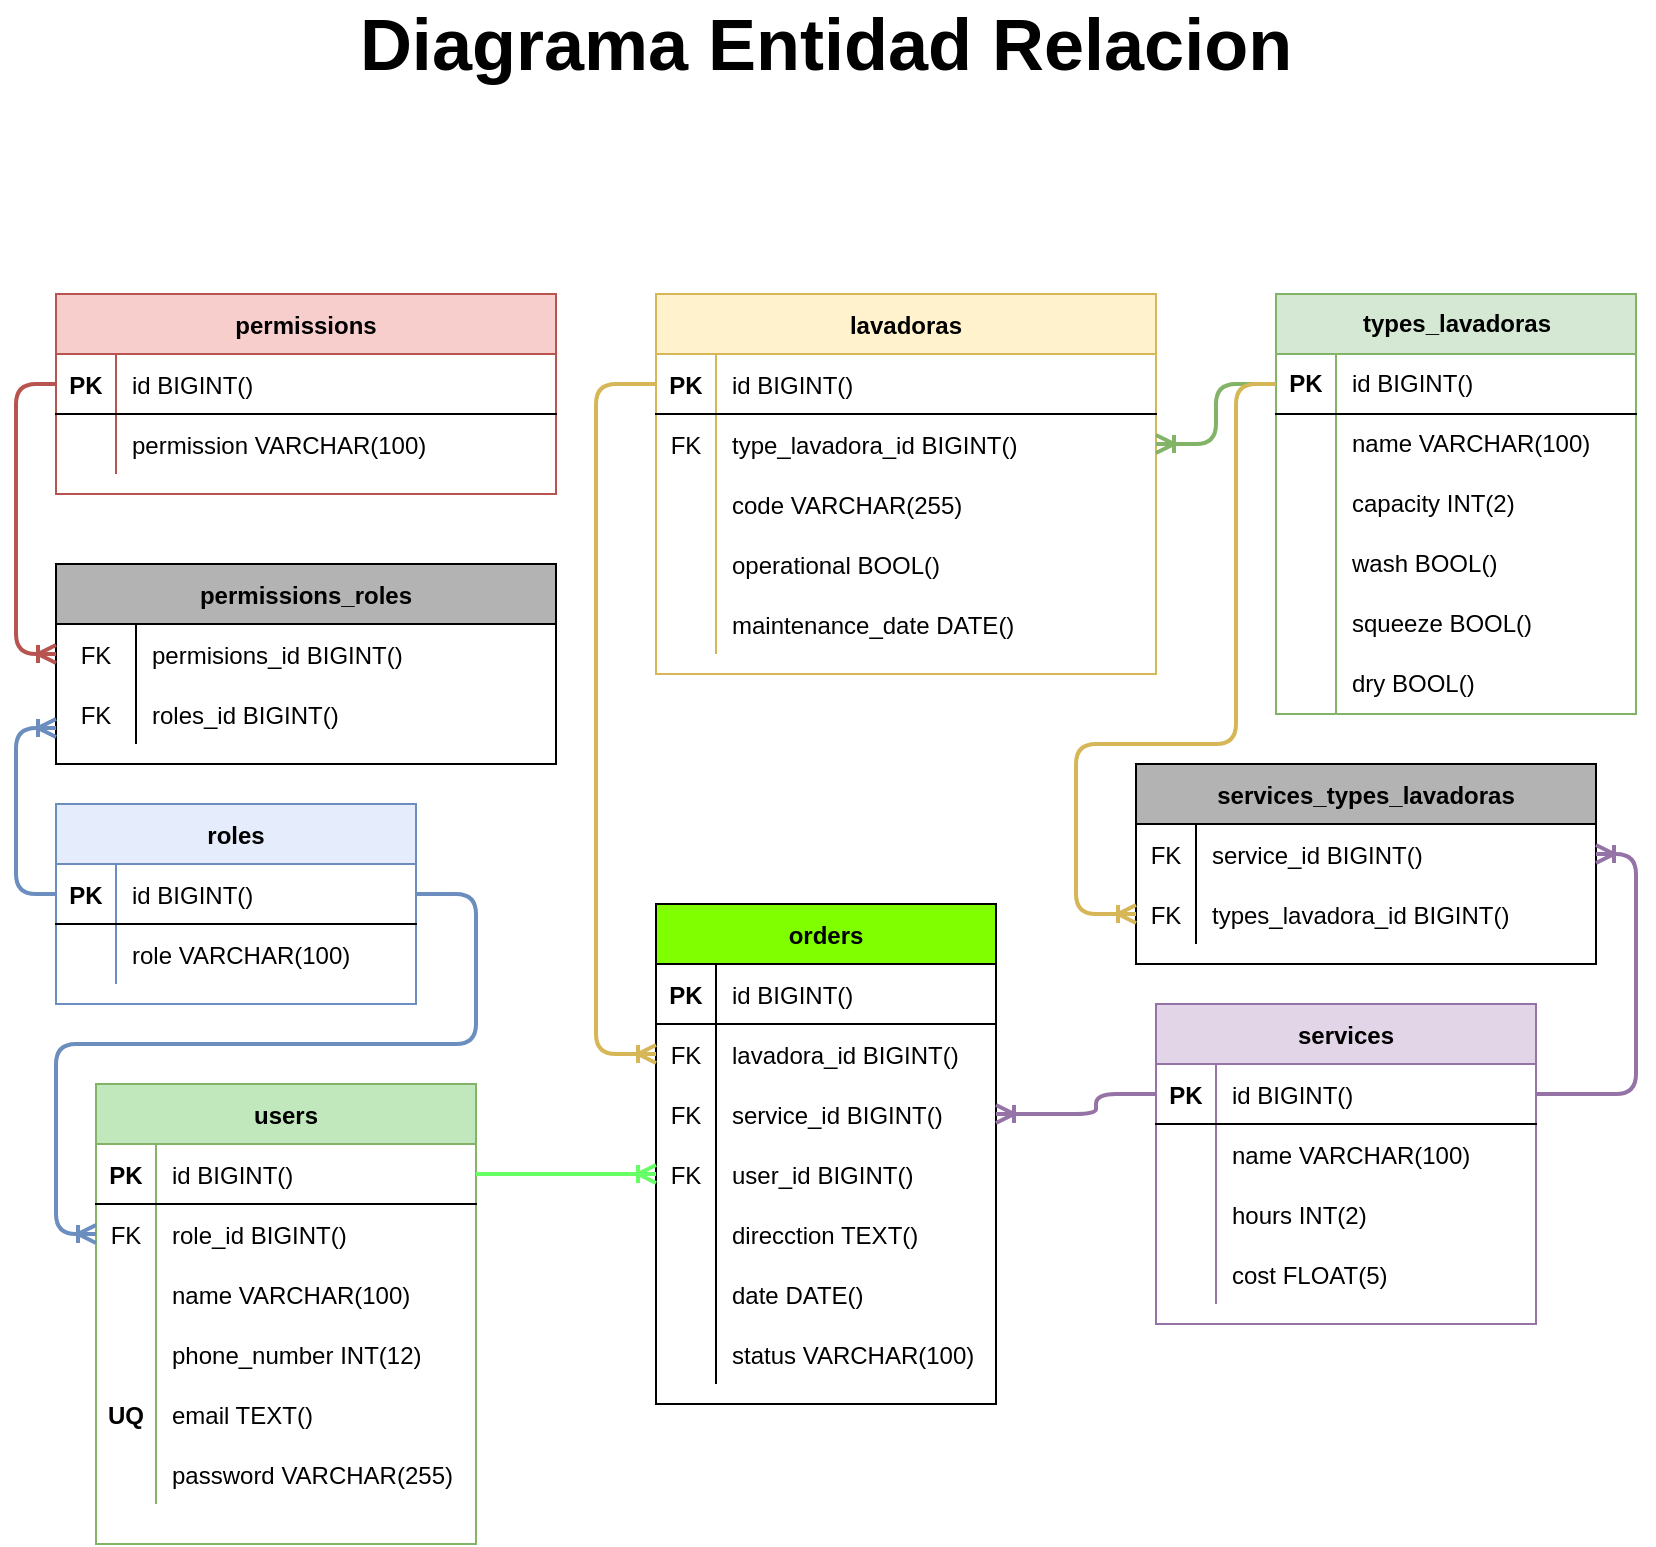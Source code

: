 <mxfile version="24.7.5">
  <diagram id="R2lEEEUBdFMjLlhIrx00" name="Page-1">
    <mxGraphModel dx="880" dy="532" grid="1" gridSize="10" guides="1" tooltips="1" connect="1" arrows="1" fold="1" page="1" pageScale="1" pageWidth="850" pageHeight="1100" background="#ffffff" math="0" shadow="0" extFonts="Permanent Marker^https://fonts.googleapis.com/css?family=Permanent+Marker">
      <root>
        <mxCell id="0" />
        <mxCell id="1" parent="0" />
        <mxCell id="C-vyLk0tnHw3VtMMgP7b-2" value="lavadoras" style="shape=table;startSize=30;container=1;collapsible=1;childLayout=tableLayout;fixedRows=1;rowLines=0;fontStyle=1;align=center;resizeLast=1;fillColor=#fff2cc;strokeColor=#d6b656;" parent="1" vertex="1">
          <mxGeometry x="340" y="190" width="250" height="190" as="geometry" />
        </mxCell>
        <mxCell id="C-vyLk0tnHw3VtMMgP7b-3" value="" style="shape=partialRectangle;collapsible=0;dropTarget=0;pointerEvents=0;fillColor=none;points=[[0,0.5],[1,0.5]];portConstraint=eastwest;top=0;left=0;right=0;bottom=1;" parent="C-vyLk0tnHw3VtMMgP7b-2" vertex="1">
          <mxGeometry y="30" width="250" height="30" as="geometry" />
        </mxCell>
        <mxCell id="C-vyLk0tnHw3VtMMgP7b-4" value="PK" style="shape=partialRectangle;overflow=hidden;connectable=0;fillColor=none;top=0;left=0;bottom=0;right=0;fontStyle=1;" parent="C-vyLk0tnHw3VtMMgP7b-3" vertex="1">
          <mxGeometry width="30" height="30" as="geometry">
            <mxRectangle width="30" height="30" as="alternateBounds" />
          </mxGeometry>
        </mxCell>
        <mxCell id="C-vyLk0tnHw3VtMMgP7b-5" value="id BIGINT()" style="shape=partialRectangle;overflow=hidden;connectable=0;fillColor=none;top=0;left=0;bottom=0;right=0;align=left;spacingLeft=6;fontStyle=0;" parent="C-vyLk0tnHw3VtMMgP7b-3" vertex="1">
          <mxGeometry x="30" width="220" height="30" as="geometry">
            <mxRectangle width="220" height="30" as="alternateBounds" />
          </mxGeometry>
        </mxCell>
        <mxCell id="C-vyLk0tnHw3VtMMgP7b-6" value="" style="shape=partialRectangle;collapsible=0;dropTarget=0;pointerEvents=0;fillColor=none;points=[[0,0.5],[1,0.5]];portConstraint=eastwest;top=0;left=0;right=0;bottom=0;" parent="C-vyLk0tnHw3VtMMgP7b-2" vertex="1">
          <mxGeometry y="60" width="250" height="30" as="geometry" />
        </mxCell>
        <mxCell id="C-vyLk0tnHw3VtMMgP7b-7" value="FK" style="shape=partialRectangle;overflow=hidden;connectable=0;fillColor=none;top=0;left=0;bottom=0;right=0;" parent="C-vyLk0tnHw3VtMMgP7b-6" vertex="1">
          <mxGeometry width="30" height="30" as="geometry">
            <mxRectangle width="30" height="30" as="alternateBounds" />
          </mxGeometry>
        </mxCell>
        <mxCell id="C-vyLk0tnHw3VtMMgP7b-8" value="type_lavadora_id BIGINT()" style="shape=partialRectangle;overflow=hidden;connectable=0;fillColor=none;top=0;left=0;bottom=0;right=0;align=left;spacingLeft=6;" parent="C-vyLk0tnHw3VtMMgP7b-6" vertex="1">
          <mxGeometry x="30" width="220" height="30" as="geometry">
            <mxRectangle width="220" height="30" as="alternateBounds" />
          </mxGeometry>
        </mxCell>
        <mxCell id="C-vyLk0tnHw3VtMMgP7b-9" value="" style="shape=partialRectangle;collapsible=0;dropTarget=0;pointerEvents=0;fillColor=none;points=[[0,0.5],[1,0.5]];portConstraint=eastwest;top=0;left=0;right=0;bottom=0;" parent="C-vyLk0tnHw3VtMMgP7b-2" vertex="1">
          <mxGeometry y="90" width="250" height="30" as="geometry" />
        </mxCell>
        <mxCell id="C-vyLk0tnHw3VtMMgP7b-10" value="" style="shape=partialRectangle;overflow=hidden;connectable=0;fillColor=none;top=0;left=0;bottom=0;right=0;" parent="C-vyLk0tnHw3VtMMgP7b-9" vertex="1">
          <mxGeometry width="30" height="30" as="geometry">
            <mxRectangle width="30" height="30" as="alternateBounds" />
          </mxGeometry>
        </mxCell>
        <mxCell id="C-vyLk0tnHw3VtMMgP7b-11" value="code VARCHAR(255)" style="shape=partialRectangle;overflow=hidden;connectable=0;fillColor=none;top=0;left=0;bottom=0;right=0;align=left;spacingLeft=6;" parent="C-vyLk0tnHw3VtMMgP7b-9" vertex="1">
          <mxGeometry x="30" width="220" height="30" as="geometry">
            <mxRectangle width="220" height="30" as="alternateBounds" />
          </mxGeometry>
        </mxCell>
        <mxCell id="BAbQMiPBDkObbLh5chu4-70" value="" style="shape=partialRectangle;collapsible=0;dropTarget=0;pointerEvents=0;fillColor=none;points=[[0,0.5],[1,0.5]];portConstraint=eastwest;top=0;left=0;right=0;bottom=0;" parent="C-vyLk0tnHw3VtMMgP7b-2" vertex="1">
          <mxGeometry y="120" width="250" height="30" as="geometry" />
        </mxCell>
        <mxCell id="BAbQMiPBDkObbLh5chu4-71" value="" style="shape=partialRectangle;overflow=hidden;connectable=0;fillColor=none;top=0;left=0;bottom=0;right=0;" parent="BAbQMiPBDkObbLh5chu4-70" vertex="1">
          <mxGeometry width="30" height="30" as="geometry">
            <mxRectangle width="30" height="30" as="alternateBounds" />
          </mxGeometry>
        </mxCell>
        <mxCell id="BAbQMiPBDkObbLh5chu4-72" value="operational BOOL()" style="shape=partialRectangle;overflow=hidden;connectable=0;fillColor=none;top=0;left=0;bottom=0;right=0;align=left;spacingLeft=6;" parent="BAbQMiPBDkObbLh5chu4-70" vertex="1">
          <mxGeometry x="30" width="220" height="30" as="geometry">
            <mxRectangle width="220" height="30" as="alternateBounds" />
          </mxGeometry>
        </mxCell>
        <mxCell id="BAbQMiPBDkObbLh5chu4-76" value="" style="shape=partialRectangle;collapsible=0;dropTarget=0;pointerEvents=0;fillColor=none;points=[[0,0.5],[1,0.5]];portConstraint=eastwest;top=0;left=0;right=0;bottom=0;" parent="C-vyLk0tnHw3VtMMgP7b-2" vertex="1">
          <mxGeometry y="150" width="250" height="30" as="geometry" />
        </mxCell>
        <mxCell id="BAbQMiPBDkObbLh5chu4-77" value="" style="shape=partialRectangle;overflow=hidden;connectable=0;fillColor=none;top=0;left=0;bottom=0;right=0;" parent="BAbQMiPBDkObbLh5chu4-76" vertex="1">
          <mxGeometry width="30" height="30" as="geometry">
            <mxRectangle width="30" height="30" as="alternateBounds" />
          </mxGeometry>
        </mxCell>
        <mxCell id="BAbQMiPBDkObbLh5chu4-78" value="maintenance_date DATE()" style="shape=partialRectangle;overflow=hidden;connectable=0;fillColor=none;top=0;left=0;bottom=0;right=0;align=left;spacingLeft=6;" parent="BAbQMiPBDkObbLh5chu4-76" vertex="1">
          <mxGeometry x="30" width="220" height="30" as="geometry">
            <mxRectangle width="220" height="30" as="alternateBounds" />
          </mxGeometry>
        </mxCell>
        <mxCell id="C-vyLk0tnHw3VtMMgP7b-13" value="permissions_roles" style="shape=table;startSize=30;container=1;collapsible=1;childLayout=tableLayout;fixedRows=1;rowLines=0;fontStyle=1;align=center;resizeLast=1;fillColor=#B3B3B3;" parent="1" vertex="1">
          <mxGeometry x="40" y="325" width="250" height="100" as="geometry" />
        </mxCell>
        <mxCell id="C-vyLk0tnHw3VtMMgP7b-17" value="" style="shape=partialRectangle;collapsible=0;dropTarget=0;pointerEvents=0;fillColor=none;points=[[0,0.5],[1,0.5]];portConstraint=eastwest;top=0;left=0;right=0;bottom=0;" parent="C-vyLk0tnHw3VtMMgP7b-13" vertex="1">
          <mxGeometry y="30" width="250" height="30" as="geometry" />
        </mxCell>
        <mxCell id="C-vyLk0tnHw3VtMMgP7b-18" value="FK" style="shape=partialRectangle;overflow=hidden;connectable=0;fillColor=none;top=0;left=0;bottom=0;right=0;" parent="C-vyLk0tnHw3VtMMgP7b-17" vertex="1">
          <mxGeometry width="40" height="30" as="geometry">
            <mxRectangle width="40" height="30" as="alternateBounds" />
          </mxGeometry>
        </mxCell>
        <mxCell id="C-vyLk0tnHw3VtMMgP7b-19" value="permisions_id BIGINT()" style="shape=partialRectangle;overflow=hidden;connectable=0;fillColor=none;top=0;left=0;bottom=0;right=0;align=left;spacingLeft=6;" parent="C-vyLk0tnHw3VtMMgP7b-17" vertex="1">
          <mxGeometry x="40" width="210" height="30" as="geometry">
            <mxRectangle width="210" height="30" as="alternateBounds" />
          </mxGeometry>
        </mxCell>
        <mxCell id="C-vyLk0tnHw3VtMMgP7b-20" value="" style="shape=partialRectangle;collapsible=0;dropTarget=0;pointerEvents=0;fillColor=none;points=[[0,0.5],[1,0.5]];portConstraint=eastwest;top=0;left=0;right=0;bottom=0;" parent="C-vyLk0tnHw3VtMMgP7b-13" vertex="1">
          <mxGeometry y="60" width="250" height="30" as="geometry" />
        </mxCell>
        <mxCell id="C-vyLk0tnHw3VtMMgP7b-21" value="FK" style="shape=partialRectangle;overflow=hidden;connectable=0;fillColor=none;top=0;left=0;bottom=0;right=0;" parent="C-vyLk0tnHw3VtMMgP7b-20" vertex="1">
          <mxGeometry width="40" height="30" as="geometry">
            <mxRectangle width="40" height="30" as="alternateBounds" />
          </mxGeometry>
        </mxCell>
        <mxCell id="C-vyLk0tnHw3VtMMgP7b-22" value="roles_id BIGINT()" style="shape=partialRectangle;overflow=hidden;connectable=0;fillColor=none;top=0;left=0;bottom=0;right=0;align=left;spacingLeft=6;" parent="C-vyLk0tnHw3VtMMgP7b-20" vertex="1">
          <mxGeometry x="40" width="210" height="30" as="geometry">
            <mxRectangle width="210" height="30" as="alternateBounds" />
          </mxGeometry>
        </mxCell>
        <mxCell id="C-vyLk0tnHw3VtMMgP7b-23" value="roles" style="shape=table;startSize=30;container=1;collapsible=1;childLayout=tableLayout;fixedRows=1;rowLines=0;fontStyle=1;align=center;resizeLast=1;fillColor=#E5EDFC;strokeColor=#6c8ebf;" parent="1" vertex="1">
          <mxGeometry x="40" y="445" width="180" height="100" as="geometry" />
        </mxCell>
        <mxCell id="C-vyLk0tnHw3VtMMgP7b-24" value="" style="shape=partialRectangle;collapsible=0;dropTarget=0;pointerEvents=0;fillColor=none;points=[[0,0.5],[1,0.5]];portConstraint=eastwest;top=0;left=0;right=0;bottom=1;" parent="C-vyLk0tnHw3VtMMgP7b-23" vertex="1">
          <mxGeometry y="30" width="180" height="30" as="geometry" />
        </mxCell>
        <mxCell id="C-vyLk0tnHw3VtMMgP7b-25" value="PK" style="shape=partialRectangle;overflow=hidden;connectable=0;fillColor=none;top=0;left=0;bottom=0;right=0;fontStyle=1;" parent="C-vyLk0tnHw3VtMMgP7b-24" vertex="1">
          <mxGeometry width="30" height="30" as="geometry">
            <mxRectangle width="30" height="30" as="alternateBounds" />
          </mxGeometry>
        </mxCell>
        <mxCell id="C-vyLk0tnHw3VtMMgP7b-26" value="id BIGINT()" style="shape=partialRectangle;overflow=hidden;connectable=0;fillColor=none;top=0;left=0;bottom=0;right=0;align=left;spacingLeft=6;fontStyle=0;" parent="C-vyLk0tnHw3VtMMgP7b-24" vertex="1">
          <mxGeometry x="30" width="150" height="30" as="geometry">
            <mxRectangle width="150" height="30" as="alternateBounds" />
          </mxGeometry>
        </mxCell>
        <mxCell id="C-vyLk0tnHw3VtMMgP7b-27" value="" style="shape=partialRectangle;collapsible=0;dropTarget=0;pointerEvents=0;fillColor=none;points=[[0,0.5],[1,0.5]];portConstraint=eastwest;top=0;left=0;right=0;bottom=0;" parent="C-vyLk0tnHw3VtMMgP7b-23" vertex="1">
          <mxGeometry y="60" width="180" height="30" as="geometry" />
        </mxCell>
        <mxCell id="C-vyLk0tnHw3VtMMgP7b-28" value="" style="shape=partialRectangle;overflow=hidden;connectable=0;fillColor=none;top=0;left=0;bottom=0;right=0;" parent="C-vyLk0tnHw3VtMMgP7b-27" vertex="1">
          <mxGeometry width="30" height="30" as="geometry">
            <mxRectangle width="30" height="30" as="alternateBounds" />
          </mxGeometry>
        </mxCell>
        <mxCell id="C-vyLk0tnHw3VtMMgP7b-29" value="role VARCHAR(100)" style="shape=partialRectangle;overflow=hidden;connectable=0;fillColor=none;top=0;left=0;bottom=0;right=0;align=left;spacingLeft=6;" parent="C-vyLk0tnHw3VtMMgP7b-27" vertex="1">
          <mxGeometry x="30" width="150" height="30" as="geometry">
            <mxRectangle width="150" height="30" as="alternateBounds" />
          </mxGeometry>
        </mxCell>
        <mxCell id="BAbQMiPBDkObbLh5chu4-1" value="users" style="shape=table;startSize=30;container=1;collapsible=1;childLayout=tableLayout;fixedRows=1;rowLines=0;fontStyle=1;align=center;resizeLast=1;fillColor=#C0E8BC;strokeColor=#82b366;" parent="1" vertex="1">
          <mxGeometry x="60" y="585" width="190" height="230" as="geometry" />
        </mxCell>
        <mxCell id="BAbQMiPBDkObbLh5chu4-2" value="" style="shape=partialRectangle;collapsible=0;dropTarget=0;pointerEvents=0;fillColor=none;points=[[0,0.5],[1,0.5]];portConstraint=eastwest;top=0;left=0;right=0;bottom=1;" parent="BAbQMiPBDkObbLh5chu4-1" vertex="1">
          <mxGeometry y="30" width="190" height="30" as="geometry" />
        </mxCell>
        <mxCell id="BAbQMiPBDkObbLh5chu4-3" value="PK" style="shape=partialRectangle;overflow=hidden;connectable=0;fillColor=none;top=0;left=0;bottom=0;right=0;fontStyle=1;" parent="BAbQMiPBDkObbLh5chu4-2" vertex="1">
          <mxGeometry width="30" height="30" as="geometry">
            <mxRectangle width="30" height="30" as="alternateBounds" />
          </mxGeometry>
        </mxCell>
        <mxCell id="BAbQMiPBDkObbLh5chu4-4" value="id BIGINT()" style="shape=partialRectangle;overflow=hidden;connectable=0;fillColor=none;top=0;left=0;bottom=0;right=0;align=left;spacingLeft=6;fontStyle=0;" parent="BAbQMiPBDkObbLh5chu4-2" vertex="1">
          <mxGeometry x="30" width="160" height="30" as="geometry">
            <mxRectangle width="160" height="30" as="alternateBounds" />
          </mxGeometry>
        </mxCell>
        <mxCell id="BAbQMiPBDkObbLh5chu4-156" style="shape=partialRectangle;collapsible=0;dropTarget=0;pointerEvents=0;fillColor=none;points=[[0,0.5],[1,0.5]];portConstraint=eastwest;top=0;left=0;right=0;bottom=0;" parent="BAbQMiPBDkObbLh5chu4-1" vertex="1">
          <mxGeometry y="60" width="190" height="30" as="geometry" />
        </mxCell>
        <mxCell id="BAbQMiPBDkObbLh5chu4-157" value="FK" style="shape=partialRectangle;overflow=hidden;connectable=0;fillColor=none;top=0;left=0;bottom=0;right=0;" parent="BAbQMiPBDkObbLh5chu4-156" vertex="1">
          <mxGeometry width="30" height="30" as="geometry">
            <mxRectangle width="30" height="30" as="alternateBounds" />
          </mxGeometry>
        </mxCell>
        <mxCell id="BAbQMiPBDkObbLh5chu4-158" value="role_id BIGINT()" style="shape=partialRectangle;overflow=hidden;connectable=0;fillColor=none;top=0;left=0;bottom=0;right=0;align=left;spacingLeft=6;" parent="BAbQMiPBDkObbLh5chu4-156" vertex="1">
          <mxGeometry x="30" width="160" height="30" as="geometry">
            <mxRectangle width="160" height="30" as="alternateBounds" />
          </mxGeometry>
        </mxCell>
        <mxCell id="BAbQMiPBDkObbLh5chu4-5" value="" style="shape=partialRectangle;collapsible=0;dropTarget=0;pointerEvents=0;fillColor=none;points=[[0,0.5],[1,0.5]];portConstraint=eastwest;top=0;left=0;right=0;bottom=0;" parent="BAbQMiPBDkObbLh5chu4-1" vertex="1">
          <mxGeometry y="90" width="190" height="30" as="geometry" />
        </mxCell>
        <mxCell id="BAbQMiPBDkObbLh5chu4-6" value="" style="shape=partialRectangle;overflow=hidden;connectable=0;fillColor=none;top=0;left=0;bottom=0;right=0;" parent="BAbQMiPBDkObbLh5chu4-5" vertex="1">
          <mxGeometry width="30" height="30" as="geometry">
            <mxRectangle width="30" height="30" as="alternateBounds" />
          </mxGeometry>
        </mxCell>
        <mxCell id="BAbQMiPBDkObbLh5chu4-7" value="name VARCHAR(100)" style="shape=partialRectangle;overflow=hidden;connectable=0;fillColor=none;top=0;left=0;bottom=0;right=0;align=left;spacingLeft=6;" parent="BAbQMiPBDkObbLh5chu4-5" vertex="1">
          <mxGeometry x="30" width="160" height="30" as="geometry">
            <mxRectangle width="160" height="30" as="alternateBounds" />
          </mxGeometry>
        </mxCell>
        <mxCell id="BAbQMiPBDkObbLh5chu4-61" value="" style="shape=partialRectangle;collapsible=0;dropTarget=0;pointerEvents=0;fillColor=none;points=[[0,0.5],[1,0.5]];portConstraint=eastwest;top=0;left=0;right=0;bottom=0;" parent="BAbQMiPBDkObbLh5chu4-1" vertex="1">
          <mxGeometry y="120" width="190" height="30" as="geometry" />
        </mxCell>
        <mxCell id="BAbQMiPBDkObbLh5chu4-62" value="" style="shape=partialRectangle;overflow=hidden;connectable=0;fillColor=none;top=0;left=0;bottom=0;right=0;" parent="BAbQMiPBDkObbLh5chu4-61" vertex="1">
          <mxGeometry width="30" height="30" as="geometry">
            <mxRectangle width="30" height="30" as="alternateBounds" />
          </mxGeometry>
        </mxCell>
        <mxCell id="BAbQMiPBDkObbLh5chu4-63" value="phone_number INT(12)" style="shape=partialRectangle;overflow=hidden;connectable=0;fillColor=none;top=0;left=0;bottom=0;right=0;align=left;spacingLeft=6;" parent="BAbQMiPBDkObbLh5chu4-61" vertex="1">
          <mxGeometry x="30" width="160" height="30" as="geometry">
            <mxRectangle width="160" height="30" as="alternateBounds" />
          </mxGeometry>
        </mxCell>
        <mxCell id="BAbQMiPBDkObbLh5chu4-64" value="" style="shape=partialRectangle;collapsible=0;dropTarget=0;pointerEvents=0;fillColor=none;points=[[0,0.5],[1,0.5]];portConstraint=eastwest;top=0;left=0;right=0;bottom=0;" parent="BAbQMiPBDkObbLh5chu4-1" vertex="1">
          <mxGeometry y="150" width="190" height="30" as="geometry" />
        </mxCell>
        <mxCell id="BAbQMiPBDkObbLh5chu4-65" value="UQ" style="shape=partialRectangle;overflow=hidden;connectable=0;fillColor=none;top=0;left=0;bottom=0;right=0;fontStyle=1" parent="BAbQMiPBDkObbLh5chu4-64" vertex="1">
          <mxGeometry width="30" height="30" as="geometry">
            <mxRectangle width="30" height="30" as="alternateBounds" />
          </mxGeometry>
        </mxCell>
        <mxCell id="BAbQMiPBDkObbLh5chu4-66" value="email TEXT()" style="shape=partialRectangle;overflow=hidden;connectable=0;fillColor=none;top=0;left=0;bottom=0;right=0;align=left;spacingLeft=6;" parent="BAbQMiPBDkObbLh5chu4-64" vertex="1">
          <mxGeometry x="30" width="160" height="30" as="geometry">
            <mxRectangle width="160" height="30" as="alternateBounds" />
          </mxGeometry>
        </mxCell>
        <mxCell id="BAbQMiPBDkObbLh5chu4-67" value="" style="shape=partialRectangle;collapsible=0;dropTarget=0;pointerEvents=0;fillColor=none;points=[[0,0.5],[1,0.5]];portConstraint=eastwest;top=0;left=0;right=0;bottom=0;" parent="BAbQMiPBDkObbLh5chu4-1" vertex="1">
          <mxGeometry y="180" width="190" height="30" as="geometry" />
        </mxCell>
        <mxCell id="BAbQMiPBDkObbLh5chu4-68" value="" style="shape=partialRectangle;overflow=hidden;connectable=0;fillColor=none;top=0;left=0;bottom=0;right=0;" parent="BAbQMiPBDkObbLh5chu4-67" vertex="1">
          <mxGeometry width="30" height="30" as="geometry">
            <mxRectangle width="30" height="30" as="alternateBounds" />
          </mxGeometry>
        </mxCell>
        <mxCell id="BAbQMiPBDkObbLh5chu4-69" value="password VARCHAR(255)" style="shape=partialRectangle;overflow=hidden;connectable=0;fillColor=none;top=0;left=0;bottom=0;right=0;align=left;spacingLeft=6;" parent="BAbQMiPBDkObbLh5chu4-67" vertex="1">
          <mxGeometry x="30" width="160" height="30" as="geometry">
            <mxRectangle width="160" height="30" as="alternateBounds" />
          </mxGeometry>
        </mxCell>
        <mxCell id="BAbQMiPBDkObbLh5chu4-8" value="permissions" style="shape=table;startSize=30;container=1;collapsible=1;childLayout=tableLayout;fixedRows=1;rowLines=0;fontStyle=1;align=center;resizeLast=1;fillColor=#f8cecc;strokeColor=#b85450;" parent="1" vertex="1">
          <mxGeometry x="40" y="190" width="250" height="100" as="geometry" />
        </mxCell>
        <mxCell id="BAbQMiPBDkObbLh5chu4-9" value="" style="shape=partialRectangle;collapsible=0;dropTarget=0;pointerEvents=0;fillColor=none;points=[[0,0.5],[1,0.5]];portConstraint=eastwest;top=0;left=0;right=0;bottom=1;" parent="BAbQMiPBDkObbLh5chu4-8" vertex="1">
          <mxGeometry y="30" width="250" height="30" as="geometry" />
        </mxCell>
        <mxCell id="BAbQMiPBDkObbLh5chu4-10" value="PK" style="shape=partialRectangle;overflow=hidden;connectable=0;fillColor=none;top=0;left=0;bottom=0;right=0;fontStyle=1;" parent="BAbQMiPBDkObbLh5chu4-9" vertex="1">
          <mxGeometry width="30" height="30" as="geometry">
            <mxRectangle width="30" height="30" as="alternateBounds" />
          </mxGeometry>
        </mxCell>
        <mxCell id="BAbQMiPBDkObbLh5chu4-11" value="id BIGINT()" style="shape=partialRectangle;overflow=hidden;connectable=0;fillColor=none;top=0;left=0;bottom=0;right=0;align=left;spacingLeft=6;fontStyle=0;" parent="BAbQMiPBDkObbLh5chu4-9" vertex="1">
          <mxGeometry x="30" width="220" height="30" as="geometry">
            <mxRectangle width="220" height="30" as="alternateBounds" />
          </mxGeometry>
        </mxCell>
        <mxCell id="BAbQMiPBDkObbLh5chu4-12" value="" style="shape=partialRectangle;collapsible=0;dropTarget=0;pointerEvents=0;fillColor=none;points=[[0,0.5],[1,0.5]];portConstraint=eastwest;top=0;left=0;right=0;bottom=0;" parent="BAbQMiPBDkObbLh5chu4-8" vertex="1">
          <mxGeometry y="60" width="250" height="30" as="geometry" />
        </mxCell>
        <mxCell id="BAbQMiPBDkObbLh5chu4-13" value="" style="shape=partialRectangle;overflow=hidden;connectable=0;fillColor=none;top=0;left=0;bottom=0;right=0;" parent="BAbQMiPBDkObbLh5chu4-12" vertex="1">
          <mxGeometry width="30" height="30" as="geometry">
            <mxRectangle width="30" height="30" as="alternateBounds" />
          </mxGeometry>
        </mxCell>
        <mxCell id="BAbQMiPBDkObbLh5chu4-14" value="permission VARCHAR(100)" style="shape=partialRectangle;overflow=hidden;connectable=0;fillColor=none;top=0;left=0;bottom=0;right=0;align=left;spacingLeft=6;" parent="BAbQMiPBDkObbLh5chu4-12" vertex="1">
          <mxGeometry x="30" width="220" height="30" as="geometry">
            <mxRectangle width="220" height="30" as="alternateBounds" />
          </mxGeometry>
        </mxCell>
        <mxCell id="BAbQMiPBDkObbLh5chu4-15" value="services" style="shape=table;startSize=30;container=1;collapsible=1;childLayout=tableLayout;fixedRows=1;rowLines=0;fontStyle=1;align=center;resizeLast=1;fillColor=#e1d5e7;strokeColor=#9673a6;" parent="1" vertex="1">
          <mxGeometry x="590" y="545" width="190" height="160" as="geometry" />
        </mxCell>
        <mxCell id="BAbQMiPBDkObbLh5chu4-16" value="" style="shape=partialRectangle;collapsible=0;dropTarget=0;pointerEvents=0;fillColor=none;points=[[0,0.5],[1,0.5]];portConstraint=eastwest;top=0;left=0;right=0;bottom=1;" parent="BAbQMiPBDkObbLh5chu4-15" vertex="1">
          <mxGeometry y="30" width="190" height="30" as="geometry" />
        </mxCell>
        <mxCell id="BAbQMiPBDkObbLh5chu4-17" value="PK" style="shape=partialRectangle;overflow=hidden;connectable=0;fillColor=none;top=0;left=0;bottom=0;right=0;fontStyle=1;" parent="BAbQMiPBDkObbLh5chu4-16" vertex="1">
          <mxGeometry width="30" height="30" as="geometry">
            <mxRectangle width="30" height="30" as="alternateBounds" />
          </mxGeometry>
        </mxCell>
        <mxCell id="BAbQMiPBDkObbLh5chu4-18" value="id BIGINT()" style="shape=partialRectangle;overflow=hidden;connectable=0;fillColor=none;top=0;left=0;bottom=0;right=0;align=left;spacingLeft=6;fontStyle=0;" parent="BAbQMiPBDkObbLh5chu4-16" vertex="1">
          <mxGeometry x="30" width="160" height="30" as="geometry">
            <mxRectangle width="160" height="30" as="alternateBounds" />
          </mxGeometry>
        </mxCell>
        <mxCell id="BAbQMiPBDkObbLh5chu4-19" value="" style="shape=partialRectangle;collapsible=0;dropTarget=0;pointerEvents=0;fillColor=none;points=[[0,0.5],[1,0.5]];portConstraint=eastwest;top=0;left=0;right=0;bottom=0;" parent="BAbQMiPBDkObbLh5chu4-15" vertex="1">
          <mxGeometry y="60" width="190" height="30" as="geometry" />
        </mxCell>
        <mxCell id="BAbQMiPBDkObbLh5chu4-20" value="" style="shape=partialRectangle;overflow=hidden;connectable=0;fillColor=none;top=0;left=0;bottom=0;right=0;" parent="BAbQMiPBDkObbLh5chu4-19" vertex="1">
          <mxGeometry width="30" height="30" as="geometry">
            <mxRectangle width="30" height="30" as="alternateBounds" />
          </mxGeometry>
        </mxCell>
        <mxCell id="BAbQMiPBDkObbLh5chu4-21" value="name VARCHAR(100)" style="shape=partialRectangle;overflow=hidden;connectable=0;fillColor=none;top=0;left=0;bottom=0;right=0;align=left;spacingLeft=6;" parent="BAbQMiPBDkObbLh5chu4-19" vertex="1">
          <mxGeometry x="30" width="160" height="30" as="geometry">
            <mxRectangle width="160" height="30" as="alternateBounds" />
          </mxGeometry>
        </mxCell>
        <mxCell id="BAbQMiPBDkObbLh5chu4-86" value="" style="shape=partialRectangle;collapsible=0;dropTarget=0;pointerEvents=0;fillColor=none;points=[[0,0.5],[1,0.5]];portConstraint=eastwest;top=0;left=0;right=0;bottom=0;" parent="BAbQMiPBDkObbLh5chu4-15" vertex="1">
          <mxGeometry y="90" width="190" height="30" as="geometry" />
        </mxCell>
        <mxCell id="BAbQMiPBDkObbLh5chu4-87" value="" style="shape=partialRectangle;overflow=hidden;connectable=0;fillColor=none;top=0;left=0;bottom=0;right=0;" parent="BAbQMiPBDkObbLh5chu4-86" vertex="1">
          <mxGeometry width="30" height="30" as="geometry">
            <mxRectangle width="30" height="30" as="alternateBounds" />
          </mxGeometry>
        </mxCell>
        <mxCell id="BAbQMiPBDkObbLh5chu4-88" value="hours INT(2)" style="shape=partialRectangle;overflow=hidden;connectable=0;fillColor=none;top=0;left=0;bottom=0;right=0;align=left;spacingLeft=6;" parent="BAbQMiPBDkObbLh5chu4-86" vertex="1">
          <mxGeometry x="30" width="160" height="30" as="geometry">
            <mxRectangle width="160" height="30" as="alternateBounds" />
          </mxGeometry>
        </mxCell>
        <mxCell id="BAbQMiPBDkObbLh5chu4-92" value="" style="shape=partialRectangle;collapsible=0;dropTarget=0;pointerEvents=0;fillColor=none;points=[[0,0.5],[1,0.5]];portConstraint=eastwest;top=0;left=0;right=0;bottom=0;" parent="BAbQMiPBDkObbLh5chu4-15" vertex="1">
          <mxGeometry y="120" width="190" height="30" as="geometry" />
        </mxCell>
        <mxCell id="BAbQMiPBDkObbLh5chu4-93" value="" style="shape=partialRectangle;overflow=hidden;connectable=0;fillColor=none;top=0;left=0;bottom=0;right=0;" parent="BAbQMiPBDkObbLh5chu4-92" vertex="1">
          <mxGeometry width="30" height="30" as="geometry">
            <mxRectangle width="30" height="30" as="alternateBounds" />
          </mxGeometry>
        </mxCell>
        <mxCell id="BAbQMiPBDkObbLh5chu4-94" value="cost FLOAT(5)" style="shape=partialRectangle;overflow=hidden;connectable=0;fillColor=none;top=0;left=0;bottom=0;right=0;align=left;spacingLeft=6;" parent="BAbQMiPBDkObbLh5chu4-92" vertex="1">
          <mxGeometry x="30" width="160" height="30" as="geometry">
            <mxRectangle width="160" height="30" as="alternateBounds" />
          </mxGeometry>
        </mxCell>
        <mxCell id="BAbQMiPBDkObbLh5chu4-36" value="services_types_lavadoras" style="shape=table;startSize=30;container=1;collapsible=1;childLayout=tableLayout;fixedRows=1;rowLines=0;fontStyle=1;align=center;resizeLast=1;fillColor=#B3B3B3;" parent="1" vertex="1">
          <mxGeometry x="580" y="425" width="230" height="100" as="geometry" />
        </mxCell>
        <mxCell id="BAbQMiPBDkObbLh5chu4-40" value="" style="shape=partialRectangle;collapsible=0;dropTarget=0;pointerEvents=0;fillColor=none;points=[[0,0.5],[1,0.5]];portConstraint=eastwest;top=0;left=0;right=0;bottom=0;" parent="BAbQMiPBDkObbLh5chu4-36" vertex="1">
          <mxGeometry y="30" width="230" height="30" as="geometry" />
        </mxCell>
        <mxCell id="BAbQMiPBDkObbLh5chu4-41" value="FK" style="shape=partialRectangle;overflow=hidden;connectable=0;fillColor=none;top=0;left=0;bottom=0;right=0;" parent="BAbQMiPBDkObbLh5chu4-40" vertex="1">
          <mxGeometry width="30" height="30" as="geometry">
            <mxRectangle width="30" height="30" as="alternateBounds" />
          </mxGeometry>
        </mxCell>
        <mxCell id="BAbQMiPBDkObbLh5chu4-42" value="service_id BIGINT()" style="shape=partialRectangle;overflow=hidden;connectable=0;fillColor=none;top=0;left=0;bottom=0;right=0;align=left;spacingLeft=6;" parent="BAbQMiPBDkObbLh5chu4-40" vertex="1">
          <mxGeometry x="30" width="200" height="30" as="geometry">
            <mxRectangle width="200" height="30" as="alternateBounds" />
          </mxGeometry>
        </mxCell>
        <mxCell id="BAbQMiPBDkObbLh5chu4-95" value="" style="shape=partialRectangle;collapsible=0;dropTarget=0;pointerEvents=0;fillColor=none;points=[[0,0.5],[1,0.5]];portConstraint=eastwest;top=0;left=0;right=0;bottom=0;" parent="BAbQMiPBDkObbLh5chu4-36" vertex="1">
          <mxGeometry y="60" width="230" height="30" as="geometry" />
        </mxCell>
        <mxCell id="BAbQMiPBDkObbLh5chu4-96" value="FK" style="shape=partialRectangle;overflow=hidden;connectable=0;fillColor=none;top=0;left=0;bottom=0;right=0;" parent="BAbQMiPBDkObbLh5chu4-95" vertex="1">
          <mxGeometry width="30" height="30" as="geometry">
            <mxRectangle width="30" height="30" as="alternateBounds" />
          </mxGeometry>
        </mxCell>
        <mxCell id="BAbQMiPBDkObbLh5chu4-97" value="types_lavadora_id BIGINT()" style="shape=partialRectangle;overflow=hidden;connectable=0;fillColor=none;top=0;left=0;bottom=0;right=0;align=left;spacingLeft=6;" parent="BAbQMiPBDkObbLh5chu4-95" vertex="1">
          <mxGeometry x="30" width="200" height="30" as="geometry">
            <mxRectangle width="200" height="30" as="alternateBounds" />
          </mxGeometry>
        </mxCell>
        <mxCell id="BAbQMiPBDkObbLh5chu4-44" value="types_lavadoras" style="shape=table;startSize=30;container=1;collapsible=1;childLayout=tableLayout;fixedRows=1;rowLines=0;fontStyle=1;align=center;resizeLast=1;html=1;fillColor=#d5e8d4;strokeColor=#82b366;" parent="1" vertex="1">
          <mxGeometry x="650" y="190" width="180" height="210" as="geometry" />
        </mxCell>
        <mxCell id="BAbQMiPBDkObbLh5chu4-45" value="" style="shape=tableRow;horizontal=0;startSize=0;swimlaneHead=0;swimlaneBody=0;fillColor=none;collapsible=0;dropTarget=0;points=[[0,0.5],[1,0.5]];portConstraint=eastwest;top=0;left=0;right=0;bottom=1;" parent="BAbQMiPBDkObbLh5chu4-44" vertex="1">
          <mxGeometry y="30" width="180" height="30" as="geometry" />
        </mxCell>
        <mxCell id="BAbQMiPBDkObbLh5chu4-46" value="PK" style="shape=partialRectangle;connectable=0;fillColor=none;top=0;left=0;bottom=0;right=0;fontStyle=1;overflow=hidden;whiteSpace=wrap;html=1;" parent="BAbQMiPBDkObbLh5chu4-45" vertex="1">
          <mxGeometry width="30" height="30" as="geometry">
            <mxRectangle width="30" height="30" as="alternateBounds" />
          </mxGeometry>
        </mxCell>
        <mxCell id="BAbQMiPBDkObbLh5chu4-47" value="id BIGINT()" style="shape=partialRectangle;connectable=0;fillColor=none;top=0;left=0;bottom=0;right=0;align=left;spacingLeft=6;fontStyle=0;overflow=hidden;whiteSpace=wrap;html=1;" parent="BAbQMiPBDkObbLh5chu4-45" vertex="1">
          <mxGeometry x="30" width="150" height="30" as="geometry">
            <mxRectangle width="150" height="30" as="alternateBounds" />
          </mxGeometry>
        </mxCell>
        <mxCell id="BAbQMiPBDkObbLh5chu4-48" value="" style="shape=tableRow;horizontal=0;startSize=0;swimlaneHead=0;swimlaneBody=0;fillColor=none;collapsible=0;dropTarget=0;points=[[0,0.5],[1,0.5]];portConstraint=eastwest;top=0;left=0;right=0;bottom=0;" parent="BAbQMiPBDkObbLh5chu4-44" vertex="1">
          <mxGeometry y="60" width="180" height="30" as="geometry" />
        </mxCell>
        <mxCell id="BAbQMiPBDkObbLh5chu4-49" value="" style="shape=partialRectangle;connectable=0;fillColor=none;top=0;left=0;bottom=0;right=0;editable=1;overflow=hidden;whiteSpace=wrap;html=1;" parent="BAbQMiPBDkObbLh5chu4-48" vertex="1">
          <mxGeometry width="30" height="30" as="geometry">
            <mxRectangle width="30" height="30" as="alternateBounds" />
          </mxGeometry>
        </mxCell>
        <mxCell id="BAbQMiPBDkObbLh5chu4-50" value="name VARCHAR(100)" style="shape=partialRectangle;connectable=0;fillColor=none;top=0;left=0;bottom=0;right=0;align=left;spacingLeft=6;overflow=hidden;whiteSpace=wrap;html=1;" parent="BAbQMiPBDkObbLh5chu4-48" vertex="1">
          <mxGeometry x="30" width="150" height="30" as="geometry">
            <mxRectangle width="150" height="30" as="alternateBounds" />
          </mxGeometry>
        </mxCell>
        <mxCell id="BAbQMiPBDkObbLh5chu4-51" value="" style="shape=tableRow;horizontal=0;startSize=0;swimlaneHead=0;swimlaneBody=0;fillColor=none;collapsible=0;dropTarget=0;points=[[0,0.5],[1,0.5]];portConstraint=eastwest;top=0;left=0;right=0;bottom=0;" parent="BAbQMiPBDkObbLh5chu4-44" vertex="1">
          <mxGeometry y="90" width="180" height="30" as="geometry" />
        </mxCell>
        <mxCell id="BAbQMiPBDkObbLh5chu4-52" value="" style="shape=partialRectangle;connectable=0;fillColor=none;top=0;left=0;bottom=0;right=0;editable=1;overflow=hidden;whiteSpace=wrap;html=1;" parent="BAbQMiPBDkObbLh5chu4-51" vertex="1">
          <mxGeometry width="30" height="30" as="geometry">
            <mxRectangle width="30" height="30" as="alternateBounds" />
          </mxGeometry>
        </mxCell>
        <mxCell id="BAbQMiPBDkObbLh5chu4-53" value="capacity INT(2)" style="shape=partialRectangle;connectable=0;fillColor=none;top=0;left=0;bottom=0;right=0;align=left;spacingLeft=6;overflow=hidden;whiteSpace=wrap;html=1;" parent="BAbQMiPBDkObbLh5chu4-51" vertex="1">
          <mxGeometry x="30" width="150" height="30" as="geometry">
            <mxRectangle width="150" height="30" as="alternateBounds" />
          </mxGeometry>
        </mxCell>
        <mxCell id="BAbQMiPBDkObbLh5chu4-54" value="" style="shape=tableRow;horizontal=0;startSize=0;swimlaneHead=0;swimlaneBody=0;fillColor=none;collapsible=0;dropTarget=0;points=[[0,0.5],[1,0.5]];portConstraint=eastwest;top=0;left=0;right=0;bottom=0;" parent="BAbQMiPBDkObbLh5chu4-44" vertex="1">
          <mxGeometry y="120" width="180" height="30" as="geometry" />
        </mxCell>
        <mxCell id="BAbQMiPBDkObbLh5chu4-55" value="" style="shape=partialRectangle;connectable=0;fillColor=none;top=0;left=0;bottom=0;right=0;editable=1;overflow=hidden;whiteSpace=wrap;html=1;" parent="BAbQMiPBDkObbLh5chu4-54" vertex="1">
          <mxGeometry width="30" height="30" as="geometry">
            <mxRectangle width="30" height="30" as="alternateBounds" />
          </mxGeometry>
        </mxCell>
        <mxCell id="BAbQMiPBDkObbLh5chu4-56" value="wash BOOL()" style="shape=partialRectangle;connectable=0;fillColor=none;top=0;left=0;bottom=0;right=0;align=left;spacingLeft=6;overflow=hidden;whiteSpace=wrap;html=1;" parent="BAbQMiPBDkObbLh5chu4-54" vertex="1">
          <mxGeometry x="30" width="150" height="30" as="geometry">
            <mxRectangle width="150" height="30" as="alternateBounds" />
          </mxGeometry>
        </mxCell>
        <mxCell id="BAbQMiPBDkObbLh5chu4-79" value="" style="shape=tableRow;horizontal=0;startSize=0;swimlaneHead=0;swimlaneBody=0;fillColor=none;collapsible=0;dropTarget=0;points=[[0,0.5],[1,0.5]];portConstraint=eastwest;top=0;left=0;right=0;bottom=0;" parent="BAbQMiPBDkObbLh5chu4-44" vertex="1">
          <mxGeometry y="150" width="180" height="30" as="geometry" />
        </mxCell>
        <mxCell id="BAbQMiPBDkObbLh5chu4-80" value="" style="shape=partialRectangle;connectable=0;fillColor=none;top=0;left=0;bottom=0;right=0;editable=1;overflow=hidden;whiteSpace=wrap;html=1;" parent="BAbQMiPBDkObbLh5chu4-79" vertex="1">
          <mxGeometry width="30" height="30" as="geometry">
            <mxRectangle width="30" height="30" as="alternateBounds" />
          </mxGeometry>
        </mxCell>
        <mxCell id="BAbQMiPBDkObbLh5chu4-81" value="squeeze BOOL()" style="shape=partialRectangle;connectable=0;fillColor=none;top=0;left=0;bottom=0;right=0;align=left;spacingLeft=6;overflow=hidden;whiteSpace=wrap;html=1;" parent="BAbQMiPBDkObbLh5chu4-79" vertex="1">
          <mxGeometry x="30" width="150" height="30" as="geometry">
            <mxRectangle width="150" height="30" as="alternateBounds" />
          </mxGeometry>
        </mxCell>
        <mxCell id="BAbQMiPBDkObbLh5chu4-82" value="" style="shape=tableRow;horizontal=0;startSize=0;swimlaneHead=0;swimlaneBody=0;fillColor=none;collapsible=0;dropTarget=0;points=[[0,0.5],[1,0.5]];portConstraint=eastwest;top=0;left=0;right=0;bottom=0;" parent="BAbQMiPBDkObbLh5chu4-44" vertex="1">
          <mxGeometry y="180" width="180" height="30" as="geometry" />
        </mxCell>
        <mxCell id="BAbQMiPBDkObbLh5chu4-83" value="" style="shape=partialRectangle;connectable=0;fillColor=none;top=0;left=0;bottom=0;right=0;editable=1;overflow=hidden;whiteSpace=wrap;html=1;" parent="BAbQMiPBDkObbLh5chu4-82" vertex="1">
          <mxGeometry width="30" height="30" as="geometry">
            <mxRectangle width="30" height="30" as="alternateBounds" />
          </mxGeometry>
        </mxCell>
        <mxCell id="BAbQMiPBDkObbLh5chu4-84" value="dry BOOL()" style="shape=partialRectangle;connectable=0;fillColor=none;top=0;left=0;bottom=0;right=0;align=left;spacingLeft=6;overflow=hidden;whiteSpace=wrap;html=1;" parent="BAbQMiPBDkObbLh5chu4-82" vertex="1">
          <mxGeometry x="30" width="150" height="30" as="geometry">
            <mxRectangle width="150" height="30" as="alternateBounds" />
          </mxGeometry>
        </mxCell>
        <mxCell id="BAbQMiPBDkObbLh5chu4-22" value="orders" style="shape=table;startSize=30;container=1;collapsible=1;childLayout=tableLayout;fixedRows=1;rowLines=0;fontStyle=1;align=center;resizeLast=1;fillColor=#80FF00;" parent="1" vertex="1">
          <mxGeometry x="340" y="495" width="170" height="250" as="geometry" />
        </mxCell>
        <mxCell id="BAbQMiPBDkObbLh5chu4-23" value="" style="shape=partialRectangle;collapsible=0;dropTarget=0;pointerEvents=0;fillColor=none;points=[[0,0.5],[1,0.5]];portConstraint=eastwest;top=0;left=0;right=0;bottom=1;" parent="BAbQMiPBDkObbLh5chu4-22" vertex="1">
          <mxGeometry y="30" width="170" height="30" as="geometry" />
        </mxCell>
        <mxCell id="BAbQMiPBDkObbLh5chu4-24" value="PK" style="shape=partialRectangle;overflow=hidden;connectable=0;fillColor=none;top=0;left=0;bottom=0;right=0;fontStyle=1;" parent="BAbQMiPBDkObbLh5chu4-23" vertex="1">
          <mxGeometry width="30" height="30" as="geometry">
            <mxRectangle width="30" height="30" as="alternateBounds" />
          </mxGeometry>
        </mxCell>
        <mxCell id="BAbQMiPBDkObbLh5chu4-25" value="id BIGINT()" style="shape=partialRectangle;overflow=hidden;connectable=0;fillColor=none;top=0;left=0;bottom=0;right=0;align=left;spacingLeft=6;fontStyle=0;" parent="BAbQMiPBDkObbLh5chu4-23" vertex="1">
          <mxGeometry x="30" width="140" height="30" as="geometry">
            <mxRectangle width="140" height="30" as="alternateBounds" />
          </mxGeometry>
        </mxCell>
        <mxCell id="BAbQMiPBDkObbLh5chu4-132" style="shape=partialRectangle;collapsible=0;dropTarget=0;pointerEvents=0;fillColor=none;points=[[0,0.5],[1,0.5]];portConstraint=eastwest;top=0;left=0;right=0;bottom=0;" parent="BAbQMiPBDkObbLh5chu4-22" vertex="1">
          <mxGeometry y="60" width="170" height="30" as="geometry" />
        </mxCell>
        <mxCell id="BAbQMiPBDkObbLh5chu4-133" value="FK" style="shape=partialRectangle;overflow=hidden;connectable=0;fillColor=none;top=0;left=0;bottom=0;right=0;" parent="BAbQMiPBDkObbLh5chu4-132" vertex="1">
          <mxGeometry width="30" height="30" as="geometry">
            <mxRectangle width="30" height="30" as="alternateBounds" />
          </mxGeometry>
        </mxCell>
        <mxCell id="BAbQMiPBDkObbLh5chu4-134" value="lavadora_id BIGINT()" style="shape=partialRectangle;overflow=hidden;connectable=0;fillColor=none;top=0;left=0;bottom=0;right=0;align=left;spacingLeft=6;" parent="BAbQMiPBDkObbLh5chu4-132" vertex="1">
          <mxGeometry x="30" width="140" height="30" as="geometry">
            <mxRectangle width="140" height="30" as="alternateBounds" />
          </mxGeometry>
        </mxCell>
        <mxCell id="BAbQMiPBDkObbLh5chu4-26" value="" style="shape=partialRectangle;collapsible=0;dropTarget=0;pointerEvents=0;fillColor=none;points=[[0,0.5],[1,0.5]];portConstraint=eastwest;top=0;left=0;right=0;bottom=0;" parent="BAbQMiPBDkObbLh5chu4-22" vertex="1">
          <mxGeometry y="90" width="170" height="30" as="geometry" />
        </mxCell>
        <mxCell id="BAbQMiPBDkObbLh5chu4-27" value="FK" style="shape=partialRectangle;overflow=hidden;connectable=0;fillColor=none;top=0;left=0;bottom=0;right=0;" parent="BAbQMiPBDkObbLh5chu4-26" vertex="1">
          <mxGeometry width="30" height="30" as="geometry">
            <mxRectangle width="30" height="30" as="alternateBounds" />
          </mxGeometry>
        </mxCell>
        <mxCell id="BAbQMiPBDkObbLh5chu4-28" value="service_id BIGINT()" style="shape=partialRectangle;overflow=hidden;connectable=0;fillColor=none;top=0;left=0;bottom=0;right=0;align=left;spacingLeft=6;" parent="BAbQMiPBDkObbLh5chu4-26" vertex="1">
          <mxGeometry x="30" width="140" height="30" as="geometry">
            <mxRectangle width="140" height="30" as="alternateBounds" />
          </mxGeometry>
        </mxCell>
        <mxCell id="BAbQMiPBDkObbLh5chu4-98" value="" style="shape=partialRectangle;collapsible=0;dropTarget=0;pointerEvents=0;fillColor=none;points=[[0,0.5],[1,0.5]];portConstraint=eastwest;top=0;left=0;right=0;bottom=0;" parent="BAbQMiPBDkObbLh5chu4-22" vertex="1">
          <mxGeometry y="120" width="170" height="30" as="geometry" />
        </mxCell>
        <mxCell id="BAbQMiPBDkObbLh5chu4-99" value="FK" style="shape=partialRectangle;overflow=hidden;connectable=0;fillColor=none;top=0;left=0;bottom=0;right=0;" parent="BAbQMiPBDkObbLh5chu4-98" vertex="1">
          <mxGeometry width="30" height="30" as="geometry">
            <mxRectangle width="30" height="30" as="alternateBounds" />
          </mxGeometry>
        </mxCell>
        <mxCell id="BAbQMiPBDkObbLh5chu4-100" value="user_id BIGINT()" style="shape=partialRectangle;overflow=hidden;connectable=0;fillColor=none;top=0;left=0;bottom=0;right=0;align=left;spacingLeft=6;" parent="BAbQMiPBDkObbLh5chu4-98" vertex="1">
          <mxGeometry x="30" width="140" height="30" as="geometry">
            <mxRectangle width="140" height="30" as="alternateBounds" />
          </mxGeometry>
        </mxCell>
        <mxCell id="BAbQMiPBDkObbLh5chu4-101" value="" style="shape=partialRectangle;collapsible=0;dropTarget=0;pointerEvents=0;fillColor=none;points=[[0,0.5],[1,0.5]];portConstraint=eastwest;top=0;left=0;right=0;bottom=0;" parent="BAbQMiPBDkObbLh5chu4-22" vertex="1">
          <mxGeometry y="150" width="170" height="30" as="geometry" />
        </mxCell>
        <mxCell id="BAbQMiPBDkObbLh5chu4-102" value="" style="shape=partialRectangle;overflow=hidden;connectable=0;fillColor=none;top=0;left=0;bottom=0;right=0;" parent="BAbQMiPBDkObbLh5chu4-101" vertex="1">
          <mxGeometry width="30" height="30" as="geometry">
            <mxRectangle width="30" height="30" as="alternateBounds" />
          </mxGeometry>
        </mxCell>
        <mxCell id="BAbQMiPBDkObbLh5chu4-103" value="direcction TEXT()" style="shape=partialRectangle;overflow=hidden;connectable=0;fillColor=none;top=0;left=0;bottom=0;right=0;align=left;spacingLeft=6;" parent="BAbQMiPBDkObbLh5chu4-101" vertex="1">
          <mxGeometry x="30" width="140" height="30" as="geometry">
            <mxRectangle width="140" height="30" as="alternateBounds" />
          </mxGeometry>
        </mxCell>
        <mxCell id="O52TxoNCViLKPLc0ohOt-2" style="shape=partialRectangle;collapsible=0;dropTarget=0;pointerEvents=0;fillColor=none;points=[[0,0.5],[1,0.5]];portConstraint=eastwest;top=0;left=0;right=0;bottom=0;" parent="BAbQMiPBDkObbLh5chu4-22" vertex="1">
          <mxGeometry y="180" width="170" height="30" as="geometry" />
        </mxCell>
        <mxCell id="O52TxoNCViLKPLc0ohOt-3" style="shape=partialRectangle;overflow=hidden;connectable=0;fillColor=none;top=0;left=0;bottom=0;right=0;" parent="O52TxoNCViLKPLc0ohOt-2" vertex="1">
          <mxGeometry width="30" height="30" as="geometry">
            <mxRectangle width="30" height="30" as="alternateBounds" />
          </mxGeometry>
        </mxCell>
        <mxCell id="O52TxoNCViLKPLc0ohOt-4" value="date DATE()" style="shape=partialRectangle;overflow=hidden;connectable=0;fillColor=none;top=0;left=0;bottom=0;right=0;align=left;spacingLeft=6;" parent="O52TxoNCViLKPLc0ohOt-2" vertex="1">
          <mxGeometry x="30" width="140" height="30" as="geometry">
            <mxRectangle width="140" height="30" as="alternateBounds" />
          </mxGeometry>
        </mxCell>
        <mxCell id="BAbQMiPBDkObbLh5chu4-104" value="" style="shape=partialRectangle;collapsible=0;dropTarget=0;pointerEvents=0;fillColor=none;points=[[0,0.5],[1,0.5]];portConstraint=eastwest;top=0;left=0;right=0;bottom=0;" parent="BAbQMiPBDkObbLh5chu4-22" vertex="1">
          <mxGeometry y="210" width="170" height="30" as="geometry" />
        </mxCell>
        <mxCell id="BAbQMiPBDkObbLh5chu4-105" value="" style="shape=partialRectangle;overflow=hidden;connectable=0;fillColor=none;top=0;left=0;bottom=0;right=0;" parent="BAbQMiPBDkObbLh5chu4-104" vertex="1">
          <mxGeometry width="30" height="30" as="geometry">
            <mxRectangle width="30" height="30" as="alternateBounds" />
          </mxGeometry>
        </mxCell>
        <mxCell id="BAbQMiPBDkObbLh5chu4-106" value="status VARCHAR(100)" style="shape=partialRectangle;overflow=hidden;connectable=0;fillColor=none;top=0;left=0;bottom=0;right=0;align=left;spacingLeft=6;" parent="BAbQMiPBDkObbLh5chu4-104" vertex="1">
          <mxGeometry x="30" width="140" height="30" as="geometry">
            <mxRectangle width="140" height="30" as="alternateBounds" />
          </mxGeometry>
        </mxCell>
        <mxCell id="BAbQMiPBDkObbLh5chu4-148" value="" style="fontSize=12;html=1;endArrow=ERoneToMany;rounded=1;exitX=1;exitY=0.5;exitDx=0;exitDy=0;fillColor=#ffff88;strokeColor=#66FF66;strokeWidth=2;" parent="1" source="BAbQMiPBDkObbLh5chu4-2" target="BAbQMiPBDkObbLh5chu4-98" edge="1">
          <mxGeometry width="100" height="100" relative="1" as="geometry">
            <mxPoint x="400" y="635" as="sourcePoint" />
            <mxPoint x="365" y="750" as="targetPoint" />
          </mxGeometry>
        </mxCell>
        <mxCell id="BAbQMiPBDkObbLh5chu4-153" value="" style="edgeStyle=orthogonalEdgeStyle;fontSize=12;html=1;endArrow=none;rounded=1;strokeColor=#6c8ebf;align=center;verticalAlign=middle;fontFamily=Helvetica;fontColor=default;labelBackgroundColor=default;entryX=1;entryY=0.5;entryDx=0;entryDy=0;exitX=0;exitY=0.5;exitDx=0;exitDy=0;curved=0;startArrow=ERoneToMany;startFill=0;endFill=0;fillColor=#dae8fc;strokeWidth=2;" parent="1" source="BAbQMiPBDkObbLh5chu4-156" target="C-vyLk0tnHw3VtMMgP7b-24" edge="1">
          <mxGeometry width="100" height="100" relative="1" as="geometry">
            <mxPoint x="70" y="605" as="sourcePoint" />
            <mxPoint x="40" y="565" as="targetPoint" />
            <Array as="points">
              <mxPoint x="40" y="660" />
              <mxPoint x="40" y="565" />
              <mxPoint x="250" y="565" />
              <mxPoint x="250" y="490" />
            </Array>
          </mxGeometry>
        </mxCell>
        <mxCell id="BAbQMiPBDkObbLh5chu4-154" value="" style="edgeStyle=elbowEdgeStyle;fontSize=12;html=1;endArrow=ERoneToMany;rounded=1;strokeColor=#b85450;align=center;verticalAlign=middle;fontFamily=Helvetica;fontColor=default;labelBackgroundColor=default;exitX=0;exitY=0.5;exitDx=0;exitDy=0;entryX=0;entryY=0.5;entryDx=0;entryDy=0;curved=0;strokeWidth=2;fillColor=#f8cecc;" parent="1" source="BAbQMiPBDkObbLh5chu4-9" target="C-vyLk0tnHw3VtMMgP7b-17" edge="1">
          <mxGeometry width="100" height="100" relative="1" as="geometry">
            <mxPoint x="390" y="495" as="sourcePoint" />
            <mxPoint x="490" y="395" as="targetPoint" />
            <Array as="points">
              <mxPoint x="20" y="315" />
            </Array>
          </mxGeometry>
        </mxCell>
        <mxCell id="BAbQMiPBDkObbLh5chu4-155" value="" style="edgeStyle=elbowEdgeStyle;fontSize=12;html=1;endArrow=ERoneToMany;rounded=1;strokeColor=#6c8ebf;align=center;verticalAlign=middle;fontFamily=Helvetica;fontColor=default;labelBackgroundColor=default;exitX=0;exitY=0.5;exitDx=0;exitDy=0;entryX=0;entryY=0.733;entryDx=0;entryDy=0;entryPerimeter=0;fillColor=#dae8fc;strokeWidth=2;" parent="1" source="C-vyLk0tnHw3VtMMgP7b-24" target="C-vyLk0tnHw3VtMMgP7b-20" edge="1">
          <mxGeometry width="100" height="100" relative="1" as="geometry">
            <mxPoint x="390" y="495" as="sourcePoint" />
            <mxPoint x="490" y="395" as="targetPoint" />
            <Array as="points">
              <mxPoint x="20" y="455" />
            </Array>
          </mxGeometry>
        </mxCell>
        <mxCell id="BAbQMiPBDkObbLh5chu4-159" value="" style="edgeStyle=orthogonalEdgeStyle;fontSize=12;html=1;endArrow=none;rounded=1;strokeColor=#d6b656;align=center;verticalAlign=middle;fontFamily=Helvetica;fontColor=default;labelBackgroundColor=default;curved=0;exitX=0;exitY=0.5;exitDx=0;exitDy=0;entryX=0;entryY=0.5;entryDx=0;entryDy=0;strokeWidth=2;fillColor=#fff2cc;startArrow=ERoneToMany;startFill=0;endFill=0;" parent="1" source="BAbQMiPBDkObbLh5chu4-132" target="C-vyLk0tnHw3VtMMgP7b-3" edge="1">
          <mxGeometry width="100" height="100" relative="1" as="geometry">
            <mxPoint x="400" y="565" as="sourcePoint" />
            <mxPoint x="500" y="465" as="targetPoint" />
            <Array as="points">
              <mxPoint x="310" y="570" />
              <mxPoint x="310" y="235" />
            </Array>
          </mxGeometry>
        </mxCell>
        <mxCell id="BAbQMiPBDkObbLh5chu4-163" style="edgeStyle=orthogonalEdgeStyle;shape=connector;curved=0;rounded=1;orthogonalLoop=1;jettySize=auto;html=1;exitX=0;exitY=0.5;exitDx=0;exitDy=0;entryX=1;entryY=0.5;entryDx=0;entryDy=0;strokeColor=#82b366;align=center;verticalAlign=middle;fontFamily=Helvetica;fontSize=12;fontColor=default;labelBackgroundColor=default;endArrow=ERoneToMany;strokeWidth=2;fillColor=#d5e8d4;" parent="1" source="BAbQMiPBDkObbLh5chu4-45" target="C-vyLk0tnHw3VtMMgP7b-6" edge="1">
          <mxGeometry relative="1" as="geometry" />
        </mxCell>
        <mxCell id="BAbQMiPBDkObbLh5chu4-164" style="edgeStyle=orthogonalEdgeStyle;shape=connector;curved=0;rounded=1;orthogonalLoop=1;jettySize=auto;html=1;exitX=0;exitY=0.5;exitDx=0;exitDy=0;entryX=0;entryY=0.5;entryDx=0;entryDy=0;strokeColor=#d6b656;align=center;verticalAlign=middle;fontFamily=Helvetica;fontSize=12;fontColor=default;labelBackgroundColor=default;endArrow=ERoneToMany;strokeWidth=2;fillColor=#fff2cc;" parent="1" source="BAbQMiPBDkObbLh5chu4-45" target="BAbQMiPBDkObbLh5chu4-95" edge="1">
          <mxGeometry relative="1" as="geometry">
            <Array as="points">
              <mxPoint x="630" y="235" />
              <mxPoint x="630" y="415" />
              <mxPoint x="550" y="415" />
              <mxPoint x="550" y="500" />
            </Array>
          </mxGeometry>
        </mxCell>
        <mxCell id="BAbQMiPBDkObbLh5chu4-165" style="edgeStyle=orthogonalEdgeStyle;shape=connector;curved=0;rounded=1;orthogonalLoop=1;jettySize=auto;html=1;exitX=1;exitY=0.5;exitDx=0;exitDy=0;entryX=1;entryY=0.5;entryDx=0;entryDy=0;strokeColor=#9673a6;align=center;verticalAlign=middle;fontFamily=Helvetica;fontSize=12;fontColor=default;labelBackgroundColor=default;endArrow=none;strokeWidth=2;fillColor=#e1d5e7;startArrow=ERoneToMany;startFill=0;endFill=0;" parent="1" source="BAbQMiPBDkObbLh5chu4-40" target="BAbQMiPBDkObbLh5chu4-16" edge="1">
          <mxGeometry relative="1" as="geometry">
            <Array as="points">
              <mxPoint x="830" y="470" />
              <mxPoint x="830" y="590" />
            </Array>
          </mxGeometry>
        </mxCell>
        <mxCell id="BAbQMiPBDkObbLh5chu4-166" style="edgeStyle=orthogonalEdgeStyle;shape=connector;curved=0;rounded=1;orthogonalLoop=1;jettySize=auto;html=1;exitX=0;exitY=0.5;exitDx=0;exitDy=0;entryX=1;entryY=0.5;entryDx=0;entryDy=0;strokeColor=#9673a6;align=center;verticalAlign=middle;fontFamily=Helvetica;fontSize=12;fontColor=default;labelBackgroundColor=default;endArrow=ERoneToMany;strokeWidth=2;fillColor=#e1d5e7;" parent="1" source="BAbQMiPBDkObbLh5chu4-16" target="BAbQMiPBDkObbLh5chu4-26" edge="1">
          <mxGeometry relative="1" as="geometry">
            <Array as="points">
              <mxPoint x="560" y="590" />
              <mxPoint x="560" y="600" />
            </Array>
          </mxGeometry>
        </mxCell>
        <mxCell id="BAbQMiPBDkObbLh5chu4-169" value="Diagrama Entidad Relacion" style="text;html=1;align=center;verticalAlign=middle;whiteSpace=wrap;rounded=0;fontFamily=Helvetica;fontSize=36;fontColor=default;labelBackgroundColor=default;fontStyle=1" parent="1" vertex="1">
          <mxGeometry x="20" y="50" width="810" height="30" as="geometry" />
        </mxCell>
      </root>
    </mxGraphModel>
  </diagram>
</mxfile>
